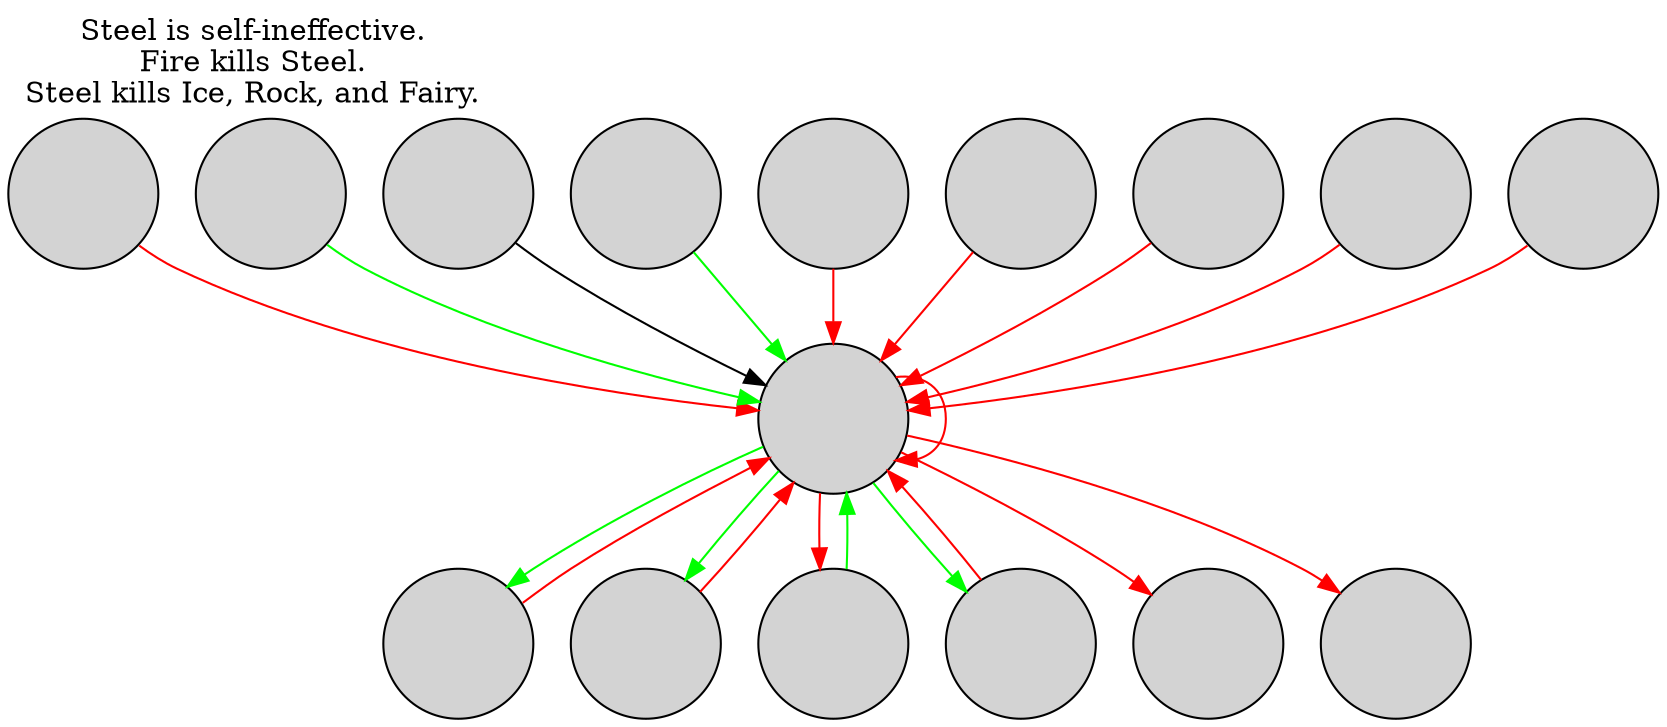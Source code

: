 digraph G {
  label="Steel is self-ineffective.\nFire kills Steel.\nSteel kills Ice, Rock, and Fairy."
  labelloc=top
  labeljust=l
  node [shape=circle fixedsize=true width=1 height=1 style=filled label="" ]
    steelS [ image="images/steel.png" ]
    normalS [ image="images/normal.png" ]
    fightingS [ image="images/fighting.png" ]
    rockS [ image="images/rock.png" ]
    poisonS [ image="images/poison.png" ]
    fairyS [ image="images/fairy.png" ]
    groundS [ image="images/ground.png" ]
    bugS [ image="images/bug.png" ]
    flyingS [ image="images/flying.png" ]
    normalS [ image="images/normal.png" ]
    dragonS [ image="images/dragon.png" ]
    grassS [ image="images/grass.png" ]
    psychicS [ image="images/psychic.png" ]
    fireS [ image="images/fire.png" ]
    iceS [ image="images/ice.png" ]
    waterS [ image="images/water.png" ]
    electricS [ image="images/electric.png" ]
  poisonS -> steelS [ color=black ]
  psychicS -> steelS [ color=red ]
  normalS -> steelS [ color=red ]
  flyingS -> steelS [ color=red ]
  grassS -> steelS [ color=red ]
  dragonS -> steelS [ color=red ]
  fairyS -> steelS [ color=red ]
  rockS -> steelS [ color=red ]
  bugS -> steelS [ color=red ]
  groundS -> steelS [ color=green ]
  fightingS -> steelS [ color=green ]
  steelS -> rockS [ color=green ]
  steelS -> fairyS [ color=green ]
  steelS -> waterS [ color=red ]
  fireS -> steelS [ color=green ]
  steelS -> fireS [ color=red ]
  steelS -> electricS [ color=red ]
  steelS -> iceS [ color=green ]
  iceS -> steelS [ color=red ]
  steelS -> steelS [ color=red ]
}
